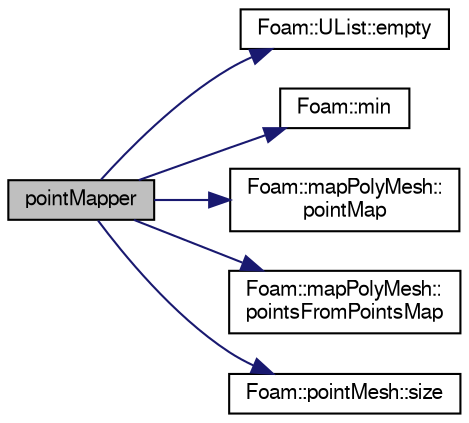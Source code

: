 digraph "pointMapper"
{
  bgcolor="transparent";
  edge [fontname="FreeSans",fontsize="10",labelfontname="FreeSans",labelfontsize="10"];
  node [fontname="FreeSans",fontsize="10",shape=record];
  rankdir="LR";
  Node1 [label="pointMapper",height=0.2,width=0.4,color="black", fillcolor="grey75", style="filled" fontcolor="black"];
  Node1 -> Node2 [color="midnightblue",fontsize="10",style="solid",fontname="FreeSans"];
  Node2 [label="Foam::UList::empty",height=0.2,width=0.4,color="black",URL="$a02659.html#ac6e61de369e994009e36f344f99c15ad",tooltip="Return true if the UList is empty (ie, size() is zero). "];
  Node1 -> Node3 [color="midnightblue",fontsize="10",style="solid",fontname="FreeSans"];
  Node3 [label="Foam::min",height=0.2,width=0.4,color="black",URL="$a10237.html#a253e112ad2d56d96230ff39ea7f442dc"];
  Node1 -> Node4 [color="midnightblue",fontsize="10",style="solid",fontname="FreeSans"];
  Node4 [label="Foam::mapPolyMesh::\lpointMap",height=0.2,width=0.4,color="black",URL="$a01392.html#a5f97ad39073f06dac897e3314903bec2",tooltip="Old point map. "];
  Node1 -> Node5 [color="midnightblue",fontsize="10",style="solid",fontname="FreeSans"];
  Node5 [label="Foam::mapPolyMesh::\lpointsFromPointsMap",height=0.2,width=0.4,color="black",URL="$a01392.html#af56a70be05caf9da54492786e7cf3da5",tooltip="Points originating from points. "];
  Node1 -> Node6 [color="midnightblue",fontsize="10",style="solid",fontname="FreeSans"];
  Node6 [label="Foam::pointMesh::size",height=0.2,width=0.4,color="black",URL="$a01832.html#a65cea301e2d6033c43932d12d91c792f",tooltip="Return number of points. "];
}
